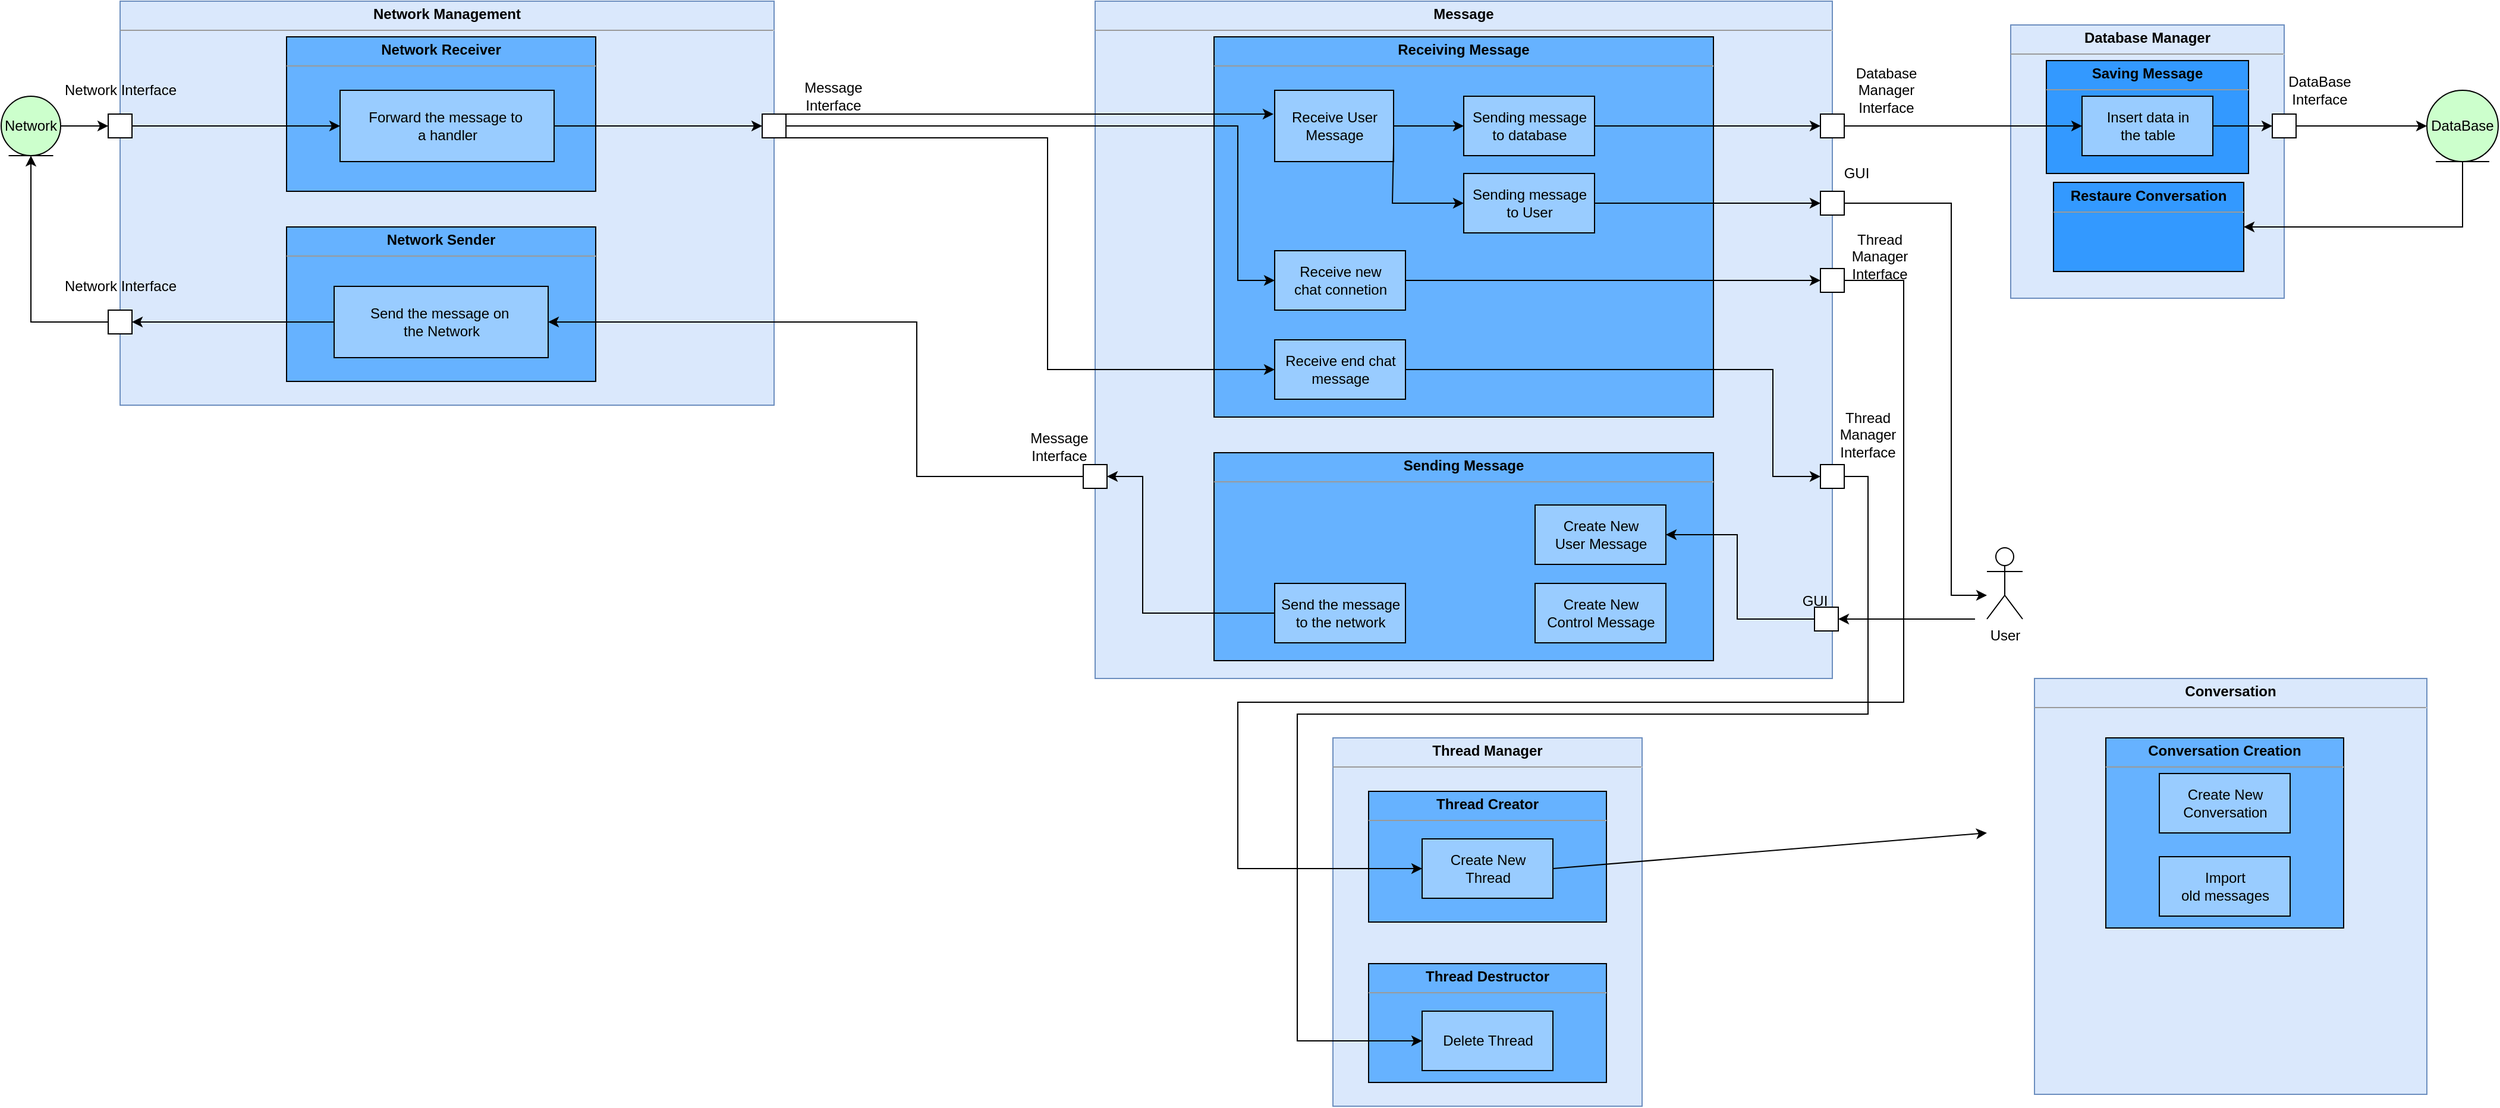 <mxfile version="20.5.3" type="github">
  <diagram id="I6XM2j5greqEby50LAjm" name="Page-1">
    <mxGraphModel dx="1673" dy="867" grid="1" gridSize="10" guides="1" tooltips="1" connect="1" arrows="1" fold="1" page="1" pageScale="1" pageWidth="827" pageHeight="1169" math="0" shadow="0">
      <root>
        <mxCell id="0" />
        <mxCell id="1" parent="0" />
        <mxCell id="x5k6ogktIe7jjmOTtnob-1" value="&lt;p style=&quot;margin:0px;margin-top:4px;text-align:center;&quot;&gt;&lt;b&gt;Message&lt;/b&gt;&lt;/p&gt;&lt;hr size=&quot;1&quot;&gt;&lt;div style=&quot;height:2px;&quot;&gt;&lt;/div&gt;" style="verticalAlign=top;align=left;overflow=fill;fontSize=12;fontFamily=Helvetica;html=1;fillColor=#dae8fc;strokeColor=#6c8ebf;" parent="1" vertex="1">
          <mxGeometry x="990" y="110" width="620" height="570" as="geometry" />
        </mxCell>
        <mxCell id="1-j21piD-MwdcyqxMTBC-3" value="&lt;p style=&quot;margin:0px;margin-top:4px;text-align:center;&quot;&gt;&lt;b&gt;Network Management&lt;/b&gt;&lt;/p&gt;&lt;hr size=&quot;1&quot;&gt;&lt;div style=&quot;height:2px;&quot;&gt;&lt;/div&gt;" style="verticalAlign=top;align=left;overflow=fill;fontSize=12;fontFamily=Helvetica;html=1;fillColor=#dae8fc;strokeColor=#6c8ebf;" parent="1" vertex="1">
          <mxGeometry x="170" y="110" width="550" height="340" as="geometry" />
        </mxCell>
        <mxCell id="1-j21piD-MwdcyqxMTBC-4" value="" style="rounded=0;whiteSpace=wrap;html=1;" parent="1" vertex="1">
          <mxGeometry x="160" y="205" width="20" height="20" as="geometry" />
        </mxCell>
        <mxCell id="1-j21piD-MwdcyqxMTBC-5" value="Network" style="ellipse;shape=umlEntity;whiteSpace=wrap;html=1;fillColor=#CCFFCC;" parent="1" vertex="1">
          <mxGeometry x="70" y="190" width="50" height="50" as="geometry" />
        </mxCell>
        <mxCell id="1-j21piD-MwdcyqxMTBC-6" value="" style="endArrow=classic;html=1;rounded=0;exitX=1;exitY=0.5;exitDx=0;exitDy=0;entryX=0;entryY=0.5;entryDx=0;entryDy=0;" parent="1" source="1-j21piD-MwdcyqxMTBC-5" target="1-j21piD-MwdcyqxMTBC-4" edge="1">
          <mxGeometry width="50" height="50" relative="1" as="geometry">
            <mxPoint x="390" y="340" as="sourcePoint" />
            <mxPoint x="440" y="290" as="targetPoint" />
          </mxGeometry>
        </mxCell>
        <mxCell id="1-j21piD-MwdcyqxMTBC-7" value="Network Interface" style="text;html=1;align=center;verticalAlign=middle;resizable=0;points=[];autosize=1;strokeColor=none;fillColor=none;" parent="1" vertex="1">
          <mxGeometry x="110" y="170" width="120" height="30" as="geometry" />
        </mxCell>
        <mxCell id="1-j21piD-MwdcyqxMTBC-10" value="&lt;p style=&quot;margin:0px;margin-top:4px;text-align:center;&quot;&gt;&lt;b&gt;Network Receiver&lt;/b&gt;&lt;/p&gt;&lt;hr size=&quot;1&quot;&gt;&lt;div style=&quot;height:2px;&quot;&gt;&lt;/div&gt;" style="verticalAlign=top;align=left;overflow=fill;fontSize=12;fontFamily=Helvetica;html=1;fillColor=#66B2FF;" parent="1" vertex="1">
          <mxGeometry x="310" y="140" width="260" height="130" as="geometry" />
        </mxCell>
        <mxCell id="1-j21piD-MwdcyqxMTBC-12" value="Forward the message to&amp;nbsp;&lt;br&gt;a handler" style="html=1;fillColor=#99CCFF;" parent="1" vertex="1">
          <mxGeometry x="355" y="185" width="180" height="60" as="geometry" />
        </mxCell>
        <mxCell id="1-j21piD-MwdcyqxMTBC-15" value="" style="endArrow=classic;html=1;rounded=0;exitX=1;exitY=0.5;exitDx=0;exitDy=0;entryX=0;entryY=0.5;entryDx=0;entryDy=0;" parent="1" source="1-j21piD-MwdcyqxMTBC-4" target="1-j21piD-MwdcyqxMTBC-12" edge="1">
          <mxGeometry width="50" height="50" relative="1" as="geometry">
            <mxPoint x="320" y="215" as="sourcePoint" />
            <mxPoint x="440" y="280" as="targetPoint" />
          </mxGeometry>
        </mxCell>
        <mxCell id="1-j21piD-MwdcyqxMTBC-19" value="" style="whiteSpace=wrap;html=1;aspect=fixed;" parent="1" vertex="1">
          <mxGeometry x="710" y="205" width="20" height="20" as="geometry" />
        </mxCell>
        <mxCell id="1-j21piD-MwdcyqxMTBC-20" value="" style="endArrow=classic;html=1;rounded=0;entryX=0;entryY=0.5;entryDx=0;entryDy=0;exitX=1;exitY=0.5;exitDx=0;exitDy=0;" parent="1" source="1-j21piD-MwdcyqxMTBC-12" target="1-j21piD-MwdcyqxMTBC-19" edge="1">
          <mxGeometry width="50" height="50" relative="1" as="geometry">
            <mxPoint x="580" y="215" as="sourcePoint" />
            <mxPoint x="440" y="280" as="targetPoint" />
          </mxGeometry>
        </mxCell>
        <mxCell id="1-j21piD-MwdcyqxMTBC-21" value="Message Interface" style="text;html=1;strokeColor=none;fillColor=none;align=center;verticalAlign=middle;whiteSpace=wrap;rounded=0;" parent="1" vertex="1">
          <mxGeometry x="740" y="175" width="60" height="30" as="geometry" />
        </mxCell>
        <mxCell id="1-j21piD-MwdcyqxMTBC-24" value="&lt;p style=&quot;margin:0px;margin-top:4px;text-align:center;&quot;&gt;&lt;b&gt;Network Sender&lt;/b&gt;&lt;/p&gt;&lt;hr size=&quot;1&quot;&gt;&lt;div style=&quot;height:2px;&quot;&gt;&lt;/div&gt;" style="verticalAlign=top;align=left;overflow=fill;fontSize=12;fontFamily=Helvetica;html=1;fillColor=#66B2FF;" parent="1" vertex="1">
          <mxGeometry x="310" y="300" width="260" height="130" as="geometry" />
        </mxCell>
        <mxCell id="1-j21piD-MwdcyqxMTBC-27" value="" style="rounded=0;whiteSpace=wrap;html=1;" parent="1" vertex="1">
          <mxGeometry x="160" y="370" width="20" height="20" as="geometry" />
        </mxCell>
        <mxCell id="1-j21piD-MwdcyqxMTBC-28" value="Send the message on&amp;nbsp;&lt;br&gt;the Network" style="html=1;fillColor=#99CCFF;" parent="1" vertex="1">
          <mxGeometry x="350" y="350" width="180" height="60" as="geometry" />
        </mxCell>
        <mxCell id="1-j21piD-MwdcyqxMTBC-33" value="Network Interface" style="text;html=1;align=center;verticalAlign=middle;resizable=0;points=[];autosize=1;strokeColor=none;fillColor=none;" parent="1" vertex="1">
          <mxGeometry x="110" y="335" width="120" height="30" as="geometry" />
        </mxCell>
        <mxCell id="x5k6ogktIe7jjmOTtnob-2" value="&lt;p style=&quot;margin:0px;margin-top:4px;text-align:center;&quot;&gt;&lt;b&gt;Sending Message&lt;/b&gt;&lt;br&gt;&lt;/p&gt;&lt;hr size=&quot;1&quot;&gt;&lt;div style=&quot;height:2px;&quot;&gt;&lt;/div&gt;" style="verticalAlign=top;align=left;overflow=fill;fontSize=12;fontFamily=Helvetica;html=1;fillColor=#66B2FF;" parent="1" vertex="1">
          <mxGeometry x="1090" y="490" width="420" height="175" as="geometry" />
        </mxCell>
        <mxCell id="x5k6ogktIe7jjmOTtnob-3" value="" style="whiteSpace=wrap;html=1;aspect=fixed;" parent="1" vertex="1">
          <mxGeometry x="980" y="500" width="20" height="20" as="geometry" />
        </mxCell>
        <mxCell id="x5k6ogktIe7jjmOTtnob-4" value="&lt;p style=&quot;margin:0px;margin-top:4px;text-align:center;&quot;&gt;&lt;b&gt;Receiving Message&lt;/b&gt;&lt;br&gt;&lt;/p&gt;&lt;hr size=&quot;1&quot;&gt;&lt;div style=&quot;height:2px;&quot;&gt;&lt;/div&gt;" style="verticalAlign=top;align=left;overflow=fill;fontSize=12;fontFamily=Helvetica;html=1;fillColor=#66B2FF;" parent="1" vertex="1">
          <mxGeometry x="1090" y="140" width="420" height="320" as="geometry" />
        </mxCell>
        <mxCell id="x5k6ogktIe7jjmOTtnob-6" value="" style="whiteSpace=wrap;html=1;aspect=fixed;" parent="1" vertex="1">
          <mxGeometry x="1600" y="205" width="20" height="20" as="geometry" />
        </mxCell>
        <mxCell id="x5k6ogktIe7jjmOTtnob-8" value="&lt;p style=&quot;margin:0px;margin-top:4px;text-align:center;&quot;&gt;&lt;b&gt;Database Manager&lt;br&gt;&lt;/b&gt;&lt;/p&gt;&lt;hr size=&quot;1&quot;&gt;&lt;div style=&quot;height:2px;&quot;&gt;&lt;/div&gt;" style="verticalAlign=top;align=left;overflow=fill;fontSize=12;fontFamily=Helvetica;html=1;fillColor=#dae8fc;strokeColor=#6c8ebf;" parent="1" vertex="1">
          <mxGeometry x="1760" y="130" width="230" height="230" as="geometry" />
        </mxCell>
        <mxCell id="H-hbhCYi5M6MQTkAYYM1-2" value="&lt;p style=&quot;margin:0px;margin-top:4px;text-align:center;&quot;&gt;&lt;b&gt;Saving Message&lt;/b&gt;&lt;/p&gt;&lt;hr size=&quot;1&quot;&gt;&lt;div style=&quot;height:2px;&quot;&gt;&lt;/div&gt;" style="verticalAlign=top;align=left;overflow=fill;fontSize=12;fontFamily=Helvetica;html=1;fillColor=#3399FF;" vertex="1" parent="1">
          <mxGeometry x="1790" y="160" width="170" height="95" as="geometry" />
        </mxCell>
        <mxCell id="H-hbhCYi5M6MQTkAYYM1-3" value="" style="endArrow=classic;html=1;rounded=0;entryX=0;entryY=0.5;entryDx=0;entryDy=0;exitX=1;exitY=0.5;exitDx=0;exitDy=0;" edge="1" parent="1" source="x5k6ogktIe7jjmOTtnob-6" target="H-hbhCYi5M6MQTkAYYM1-78">
          <mxGeometry width="50" height="50" relative="1" as="geometry">
            <mxPoint x="1590" y="230" as="sourcePoint" />
            <mxPoint x="1750" y="215" as="targetPoint" />
          </mxGeometry>
        </mxCell>
        <mxCell id="H-hbhCYi5M6MQTkAYYM1-5" value="User" style="shape=umlActor;verticalLabelPosition=bottom;verticalAlign=top;html=1;" vertex="1" parent="1">
          <mxGeometry x="1740" y="570" width="30" height="60" as="geometry" />
        </mxCell>
        <mxCell id="H-hbhCYi5M6MQTkAYYM1-6" value="" style="endArrow=classic;html=1;rounded=0;exitX=1;exitY=0.5;exitDx=0;exitDy=0;startArrow=none;" edge="1" parent="1" source="H-hbhCYi5M6MQTkAYYM1-7">
          <mxGeometry width="50" height="50" relative="1" as="geometry">
            <mxPoint x="1271" y="245" as="sourcePoint" />
            <mxPoint x="1740" y="610" as="targetPoint" />
            <Array as="points">
              <mxPoint x="1710" y="280" />
              <mxPoint x="1710" y="610" />
            </Array>
          </mxGeometry>
        </mxCell>
        <mxCell id="H-hbhCYi5M6MQTkAYYM1-9" value="GUI" style="text;html=1;align=center;verticalAlign=middle;resizable=0;points=[];autosize=1;strokeColor=none;fillColor=none;" vertex="1" parent="1">
          <mxGeometry x="1610" y="240" width="40" height="30" as="geometry" />
        </mxCell>
        <mxCell id="H-hbhCYi5M6MQTkAYYM1-10" value="" style="whiteSpace=wrap;html=1;aspect=fixed;" vertex="1" parent="1">
          <mxGeometry x="1600" y="335" width="20" height="20" as="geometry" />
        </mxCell>
        <mxCell id="H-hbhCYi5M6MQTkAYYM1-7" value="" style="whiteSpace=wrap;html=1;aspect=fixed;" vertex="1" parent="1">
          <mxGeometry x="1600" y="270" width="20" height="20" as="geometry" />
        </mxCell>
        <mxCell id="H-hbhCYi5M6MQTkAYYM1-13" value="" style="whiteSpace=wrap;html=1;aspect=fixed;" vertex="1" parent="1">
          <mxGeometry x="1595" y="620" width="20" height="20" as="geometry" />
        </mxCell>
        <mxCell id="H-hbhCYi5M6MQTkAYYM1-15" value="&lt;p style=&quot;margin:0px;margin-top:4px;text-align:center;&quot;&gt;&lt;b&gt;Thread Manager&lt;/b&gt;&lt;/p&gt;&lt;hr size=&quot;1&quot;&gt;&lt;div style=&quot;height:2px;&quot;&gt;&lt;/div&gt;" style="verticalAlign=top;align=left;overflow=fill;fontSize=12;fontFamily=Helvetica;html=1;fillColor=#dae8fc;strokeColor=#6c8ebf;" vertex="1" parent="1">
          <mxGeometry x="1190" y="730" width="260" height="310" as="geometry" />
        </mxCell>
        <mxCell id="H-hbhCYi5M6MQTkAYYM1-19" value="&lt;div&gt;Receive User &lt;br&gt;&lt;/div&gt;&lt;div&gt;Message&lt;/div&gt;" style="html=1;fillColor=#99CCFF;" vertex="1" parent="1">
          <mxGeometry x="1141" y="185" width="100" height="60" as="geometry" />
        </mxCell>
        <mxCell id="H-hbhCYi5M6MQTkAYYM1-21" value="&lt;div&gt;Sending message&lt;/div&gt;&lt;div&gt;to database&lt;br&gt;&lt;/div&gt;" style="html=1;fillColor=#99CCFF;" vertex="1" parent="1">
          <mxGeometry x="1300" y="190" width="110" height="50" as="geometry" />
        </mxCell>
        <mxCell id="H-hbhCYi5M6MQTkAYYM1-22" value="" style="endArrow=classic;html=1;rounded=0;exitX=1;exitY=0.5;exitDx=0;exitDy=0;entryX=0;entryY=0.5;entryDx=0;entryDy=0;" edge="1" parent="1" source="H-hbhCYi5M6MQTkAYYM1-19" target="H-hbhCYi5M6MQTkAYYM1-21">
          <mxGeometry width="50" height="50" relative="1" as="geometry">
            <mxPoint x="1220" y="440" as="sourcePoint" />
            <mxPoint x="1270" y="390" as="targetPoint" />
          </mxGeometry>
        </mxCell>
        <mxCell id="H-hbhCYi5M6MQTkAYYM1-23" value="&lt;div&gt;Sending message&lt;/div&gt;&lt;div&gt;to User&lt;br&gt;&lt;/div&gt;" style="html=1;fillColor=#99CCFF;" vertex="1" parent="1">
          <mxGeometry x="1300" y="255" width="110" height="50" as="geometry" />
        </mxCell>
        <mxCell id="H-hbhCYi5M6MQTkAYYM1-24" value="" style="endArrow=classic;html=1;rounded=0;exitX=1;exitY=0.75;exitDx=0;exitDy=0;entryX=0;entryY=0.5;entryDx=0;entryDy=0;" edge="1" parent="1" source="H-hbhCYi5M6MQTkAYYM1-19" target="H-hbhCYi5M6MQTkAYYM1-23">
          <mxGeometry width="50" height="50" relative="1" as="geometry">
            <mxPoint x="1220" y="440" as="sourcePoint" />
            <mxPoint x="1270" y="390" as="targetPoint" />
            <Array as="points">
              <mxPoint x="1240" y="280" />
            </Array>
          </mxGeometry>
        </mxCell>
        <mxCell id="H-hbhCYi5M6MQTkAYYM1-25" value="" style="endArrow=classic;html=1;rounded=0;exitX=1;exitY=0.5;exitDx=0;exitDy=0;entryX=0;entryY=0.5;entryDx=0;entryDy=0;" edge="1" parent="1" source="H-hbhCYi5M6MQTkAYYM1-21" target="x5k6ogktIe7jjmOTtnob-6">
          <mxGeometry width="50" height="50" relative="1" as="geometry">
            <mxPoint x="1220" y="440" as="sourcePoint" />
            <mxPoint x="1270" y="390" as="targetPoint" />
          </mxGeometry>
        </mxCell>
        <mxCell id="H-hbhCYi5M6MQTkAYYM1-26" value="&lt;div&gt;Database&lt;/div&gt;&lt;div&gt;Manager&lt;/div&gt;&lt;div&gt;Interface&lt;br&gt;&lt;/div&gt;" style="text;html=1;align=center;verticalAlign=middle;resizable=0;points=[];autosize=1;strokeColor=none;fillColor=none;" vertex="1" parent="1">
          <mxGeometry x="1620" y="155" width="70" height="60" as="geometry" />
        </mxCell>
        <mxCell id="H-hbhCYi5M6MQTkAYYM1-33" value="" style="endArrow=classic;html=1;rounded=0;exitX=1;exitY=0.5;exitDx=0;exitDy=0;entryX=0;entryY=0.5;entryDx=0;entryDy=0;" edge="1" parent="1" source="H-hbhCYi5M6MQTkAYYM1-23" target="H-hbhCYi5M6MQTkAYYM1-7">
          <mxGeometry width="50" height="50" relative="1" as="geometry">
            <mxPoint x="1220" y="500" as="sourcePoint" />
            <mxPoint x="1270" y="450" as="targetPoint" />
          </mxGeometry>
        </mxCell>
        <mxCell id="H-hbhCYi5M6MQTkAYYM1-36" value="&lt;div&gt;Receive new&lt;/div&gt;&lt;div&gt;chat connetion&lt;br&gt;&lt;/div&gt;" style="html=1;fillColor=#99CCFF;" vertex="1" parent="1">
          <mxGeometry x="1141" y="320" width="110" height="50" as="geometry" />
        </mxCell>
        <mxCell id="H-hbhCYi5M6MQTkAYYM1-40" value="" style="endArrow=classic;html=1;rounded=0;exitX=1;exitY=0.5;exitDx=0;exitDy=0;entryX=0;entryY=0.5;entryDx=0;entryDy=0;" edge="1" parent="1" source="1-j21piD-MwdcyqxMTBC-19" target="H-hbhCYi5M6MQTkAYYM1-36">
          <mxGeometry width="50" height="50" relative="1" as="geometry">
            <mxPoint x="1100" y="215" as="sourcePoint" />
            <mxPoint x="1120" y="480" as="targetPoint" />
            <Array as="points">
              <mxPoint x="1110" y="215" />
              <mxPoint x="1110" y="345" />
            </Array>
          </mxGeometry>
        </mxCell>
        <mxCell id="H-hbhCYi5M6MQTkAYYM1-43" value="&lt;p style=&quot;margin:0px;margin-top:4px;text-align:center;&quot;&gt;&lt;b&gt;Thread Creator&lt;/b&gt;&lt;br&gt;&lt;/p&gt;&lt;hr size=&quot;1&quot;&gt;&lt;div style=&quot;height:2px;&quot;&gt;&lt;/div&gt;" style="verticalAlign=top;align=left;overflow=fill;fontSize=12;fontFamily=Helvetica;html=1;fillColor=#66B2FF;" vertex="1" parent="1">
          <mxGeometry x="1220" y="775" width="200" height="110" as="geometry" />
        </mxCell>
        <mxCell id="H-hbhCYi5M6MQTkAYYM1-18" value="&lt;div&gt;Create New &lt;br&gt;&lt;/div&gt;&lt;div&gt;Thread&lt;br&gt;&lt;/div&gt;" style="html=1;fillColor=#99CCFF;gradientColor=none;" vertex="1" parent="1">
          <mxGeometry x="1265" y="815" width="110" height="50" as="geometry" />
        </mxCell>
        <mxCell id="H-hbhCYi5M6MQTkAYYM1-52" value="" style="endArrow=classic;html=1;rounded=0;exitX=1;exitY=0.5;exitDx=0;exitDy=0;entryX=0;entryY=0.5;entryDx=0;entryDy=0;" edge="1" parent="1" source="H-hbhCYi5M6MQTkAYYM1-36" target="H-hbhCYi5M6MQTkAYYM1-10">
          <mxGeometry width="50" height="50" relative="1" as="geometry">
            <mxPoint x="1410" y="530" as="sourcePoint" />
            <mxPoint x="1460" y="480" as="targetPoint" />
          </mxGeometry>
        </mxCell>
        <mxCell id="H-hbhCYi5M6MQTkAYYM1-53" value="&lt;div&gt;Thread&lt;/div&gt;&lt;div&gt;Manager&lt;/div&gt;&lt;div&gt;Interface&lt;br&gt;&lt;/div&gt;" style="text;html=1;strokeColor=none;fillColor=none;align=center;verticalAlign=middle;whiteSpace=wrap;rounded=0;" vertex="1" parent="1">
          <mxGeometry x="1610" y="460" width="60" height="30" as="geometry" />
        </mxCell>
        <mxCell id="H-hbhCYi5M6MQTkAYYM1-59" value="" style="endArrow=classic;html=1;rounded=0;entryX=1;entryY=0.5;entryDx=0;entryDy=0;" edge="1" parent="1" target="H-hbhCYi5M6MQTkAYYM1-13">
          <mxGeometry width="50" height="50" relative="1" as="geometry">
            <mxPoint x="1730" y="630" as="sourcePoint" />
            <mxPoint x="1420" y="420" as="targetPoint" />
            <Array as="points">
              <mxPoint x="1690" y="630" />
            </Array>
          </mxGeometry>
        </mxCell>
        <mxCell id="H-hbhCYi5M6MQTkAYYM1-60" value="&lt;div&gt;Create New&lt;/div&gt;&lt;div&gt;User Message&lt;br&gt;&lt;/div&gt;" style="html=1;fillColor=#99CCFF;" vertex="1" parent="1">
          <mxGeometry x="1360" y="534" width="110" height="50" as="geometry" />
        </mxCell>
        <mxCell id="H-hbhCYi5M6MQTkAYYM1-61" value="&lt;div&gt;Create New&lt;/div&gt;&lt;div&gt;Control Message&lt;br&gt;&lt;/div&gt;" style="html=1;fillColor=#99CCFF;" vertex="1" parent="1">
          <mxGeometry x="1360" y="600" width="110" height="50" as="geometry" />
        </mxCell>
        <mxCell id="H-hbhCYi5M6MQTkAYYM1-63" value="&lt;div&gt;Send the message&lt;/div&gt;&lt;div&gt;to the network&lt;br&gt;&lt;/div&gt;" style="html=1;fillColor=#99CCFF;" vertex="1" parent="1">
          <mxGeometry x="1141" y="600" width="110" height="50" as="geometry" />
        </mxCell>
        <mxCell id="H-hbhCYi5M6MQTkAYYM1-67" value="" style="endArrow=classic;html=1;rounded=0;exitX=0;exitY=0.5;exitDx=0;exitDy=0;entryX=1;entryY=0.5;entryDx=0;entryDy=0;" edge="1" parent="1" source="H-hbhCYi5M6MQTkAYYM1-63" target="x5k6ogktIe7jjmOTtnob-3">
          <mxGeometry width="50" height="50" relative="1" as="geometry">
            <mxPoint x="1370" y="380" as="sourcePoint" />
            <mxPoint x="1420" y="330" as="targetPoint" />
            <Array as="points">
              <mxPoint x="1030" y="625" />
              <mxPoint x="1030" y="510" />
            </Array>
          </mxGeometry>
        </mxCell>
        <mxCell id="H-hbhCYi5M6MQTkAYYM1-68" value="" style="endArrow=classic;html=1;rounded=0;exitX=0;exitY=0.5;exitDx=0;exitDy=0;entryX=1;entryY=0.5;entryDx=0;entryDy=0;" edge="1" parent="1" source="x5k6ogktIe7jjmOTtnob-3" target="1-j21piD-MwdcyqxMTBC-28">
          <mxGeometry width="50" height="50" relative="1" as="geometry">
            <mxPoint x="670" y="380" as="sourcePoint" />
            <mxPoint x="730" y="380" as="targetPoint" />
            <Array as="points">
              <mxPoint x="840" y="510" />
              <mxPoint x="840" y="380" />
            </Array>
          </mxGeometry>
        </mxCell>
        <mxCell id="H-hbhCYi5M6MQTkAYYM1-69" value="Message Interface" style="text;html=1;strokeColor=none;fillColor=none;align=center;verticalAlign=middle;whiteSpace=wrap;rounded=0;" vertex="1" parent="1">
          <mxGeometry x="930" y="470" width="60" height="30" as="geometry" />
        </mxCell>
        <mxCell id="H-hbhCYi5M6MQTkAYYM1-72" value="" style="endArrow=classic;html=1;rounded=0;exitX=0;exitY=0.5;exitDx=0;exitDy=0;entryX=1;entryY=0.5;entryDx=0;entryDy=0;" edge="1" parent="1" source="1-j21piD-MwdcyqxMTBC-28" target="1-j21piD-MwdcyqxMTBC-27">
          <mxGeometry width="50" height="50" relative="1" as="geometry">
            <mxPoint x="670" y="380" as="sourcePoint" />
            <mxPoint x="720" y="330" as="targetPoint" />
          </mxGeometry>
        </mxCell>
        <mxCell id="H-hbhCYi5M6MQTkAYYM1-73" value="" style="endArrow=classic;html=1;rounded=0;exitX=0;exitY=0.5;exitDx=0;exitDy=0;entryX=0.5;entryY=1;entryDx=0;entryDy=0;" edge="1" parent="1" source="1-j21piD-MwdcyqxMTBC-27" target="1-j21piD-MwdcyqxMTBC-5">
          <mxGeometry width="50" height="50" relative="1" as="geometry">
            <mxPoint x="670" y="380" as="sourcePoint" />
            <mxPoint x="120" y="380" as="targetPoint" />
            <Array as="points">
              <mxPoint x="95" y="380" />
            </Array>
          </mxGeometry>
        </mxCell>
        <mxCell id="H-hbhCYi5M6MQTkAYYM1-75" value="GUI" style="text;html=1;align=center;verticalAlign=middle;resizable=0;points=[];autosize=1;strokeColor=none;fillColor=none;rotation=0;" vertex="1" parent="1">
          <mxGeometry x="1575" y="600" width="40" height="30" as="geometry" />
        </mxCell>
        <mxCell id="H-hbhCYi5M6MQTkAYYM1-77" value="DataBase" style="ellipse;shape=umlEntity;whiteSpace=wrap;html=1;fillColor=#CCFFCC;" vertex="1" parent="1">
          <mxGeometry x="2110" y="185" width="60" height="60" as="geometry" />
        </mxCell>
        <mxCell id="H-hbhCYi5M6MQTkAYYM1-78" value="&lt;div&gt;Insert data in&lt;/div&gt;&lt;div&gt;the table&lt;br&gt;&lt;/div&gt;" style="html=1;fillColor=#99CCFF;" vertex="1" parent="1">
          <mxGeometry x="1820" y="190" width="110" height="50" as="geometry" />
        </mxCell>
        <mxCell id="H-hbhCYi5M6MQTkAYYM1-80" value="" style="endArrow=classic;html=1;rounded=0;exitX=1;exitY=0.5;exitDx=0;exitDy=0;entryX=0;entryY=0.5;entryDx=0;entryDy=0;" edge="1" parent="1" source="H-hbhCYi5M6MQTkAYYM1-78" target="H-hbhCYi5M6MQTkAYYM1-81">
          <mxGeometry width="50" height="50" relative="1" as="geometry">
            <mxPoint x="2080" y="440" as="sourcePoint" />
            <mxPoint x="2130" y="390" as="targetPoint" />
          </mxGeometry>
        </mxCell>
        <mxCell id="H-hbhCYi5M6MQTkAYYM1-81" value="" style="whiteSpace=wrap;html=1;aspect=fixed;" vertex="1" parent="1">
          <mxGeometry x="1980" y="205" width="20" height="20" as="geometry" />
        </mxCell>
        <mxCell id="H-hbhCYi5M6MQTkAYYM1-82" value="" style="endArrow=classic;html=1;rounded=0;exitX=1;exitY=0.5;exitDx=0;exitDy=0;entryX=0;entryY=0.5;entryDx=0;entryDy=0;" edge="1" parent="1" source="H-hbhCYi5M6MQTkAYYM1-81" target="H-hbhCYi5M6MQTkAYYM1-77">
          <mxGeometry width="50" height="50" relative="1" as="geometry">
            <mxPoint x="2080" y="440" as="sourcePoint" />
            <mxPoint x="2130" y="390" as="targetPoint" />
          </mxGeometry>
        </mxCell>
        <mxCell id="H-hbhCYi5M6MQTkAYYM1-83" value="DataBase Interface" style="text;html=1;strokeColor=none;fillColor=none;align=center;verticalAlign=middle;whiteSpace=wrap;rounded=0;" vertex="1" parent="1">
          <mxGeometry x="1990" y="170" width="60" height="30" as="geometry" />
        </mxCell>
        <mxCell id="H-hbhCYi5M6MQTkAYYM1-12" value="" style="endArrow=classic;html=1;rounded=0;exitX=1;exitY=0.5;exitDx=0;exitDy=0;entryX=0;entryY=0.5;entryDx=0;entryDy=0;" edge="1" parent="1" source="H-hbhCYi5M6MQTkAYYM1-10" target="H-hbhCYi5M6MQTkAYYM1-18">
          <mxGeometry width="50" height="50" relative="1" as="geometry">
            <mxPoint x="2000" y="610" as="sourcePoint" />
            <mxPoint x="1430.0" y="840" as="targetPoint" />
            <Array as="points">
              <mxPoint x="1670" y="345" />
              <mxPoint x="1670" y="700" />
              <mxPoint x="1110" y="700" />
              <mxPoint x="1110" y="840" />
            </Array>
          </mxGeometry>
        </mxCell>
        <mxCell id="1-j21piD-MwdcyqxMTBC-23" value="" style="endArrow=classic;html=1;rounded=0;exitX=1;exitY=0;exitDx=0;exitDy=0;" parent="1" source="1-j21piD-MwdcyqxMTBC-19" edge="1">
          <mxGeometry width="50" height="50" relative="1" as="geometry">
            <mxPoint x="390" y="330" as="sourcePoint" />
            <mxPoint x="1140" y="205" as="targetPoint" />
          </mxGeometry>
        </mxCell>
        <mxCell id="H-hbhCYi5M6MQTkAYYM1-91" value="&lt;div&gt;Receive end chat&lt;/div&gt;&lt;div&gt;message&lt;br&gt;&lt;/div&gt;" style="html=1;fillColor=#99CCFF;" vertex="1" parent="1">
          <mxGeometry x="1141" y="395" width="110" height="50" as="geometry" />
        </mxCell>
        <mxCell id="H-hbhCYi5M6MQTkAYYM1-92" value="" style="endArrow=classic;html=1;rounded=0;exitX=1;exitY=1;exitDx=0;exitDy=0;entryX=0;entryY=0.5;entryDx=0;entryDy=0;" edge="1" parent="1" source="1-j21piD-MwdcyqxMTBC-19" target="H-hbhCYi5M6MQTkAYYM1-91">
          <mxGeometry width="50" height="50" relative="1" as="geometry">
            <mxPoint x="1270" y="520" as="sourcePoint" />
            <mxPoint x="1320" y="470" as="targetPoint" />
            <Array as="points">
              <mxPoint x="950" y="225" />
              <mxPoint x="950" y="420" />
            </Array>
          </mxGeometry>
        </mxCell>
        <mxCell id="H-hbhCYi5M6MQTkAYYM1-93" value="&lt;p style=&quot;margin:0px;margin-top:4px;text-align:center;&quot;&gt;&lt;b&gt;Thread Destructor&lt;br&gt;&lt;/b&gt;&lt;/p&gt;&lt;hr size=&quot;1&quot;&gt;&lt;div style=&quot;height:2px;&quot;&gt;&lt;/div&gt;" style="verticalAlign=top;align=left;overflow=fill;fontSize=12;fontFamily=Helvetica;html=1;fillColor=#66B2FF;gradientColor=none;" vertex="1" parent="1">
          <mxGeometry x="1220" y="920" width="200" height="100" as="geometry" />
        </mxCell>
        <mxCell id="H-hbhCYi5M6MQTkAYYM1-90" value="Delete Thread" style="html=1;fillColor=#99CCFF;gradientColor=none;" vertex="1" parent="1">
          <mxGeometry x="1265" y="960" width="110" height="50" as="geometry" />
        </mxCell>
        <mxCell id="H-hbhCYi5M6MQTkAYYM1-96" value="" style="endArrow=classic;html=1;rounded=0;exitX=0;exitY=0.5;exitDx=0;exitDy=0;entryX=1;entryY=0.5;entryDx=0;entryDy=0;" edge="1" parent="1" source="H-hbhCYi5M6MQTkAYYM1-13" target="H-hbhCYi5M6MQTkAYYM1-60">
          <mxGeometry width="50" height="50" relative="1" as="geometry">
            <mxPoint x="1270" y="530" as="sourcePoint" />
            <mxPoint x="1320" y="480" as="targetPoint" />
            <Array as="points">
              <mxPoint x="1530" y="630" />
              <mxPoint x="1530" y="559" />
            </Array>
          </mxGeometry>
        </mxCell>
        <mxCell id="H-hbhCYi5M6MQTkAYYM1-97" value="" style="whiteSpace=wrap;html=1;aspect=fixed;" vertex="1" parent="1">
          <mxGeometry x="1600" y="500" width="20" height="20" as="geometry" />
        </mxCell>
        <mxCell id="H-hbhCYi5M6MQTkAYYM1-98" value="&lt;div&gt;Thread&lt;/div&gt;&lt;div&gt;Manager&lt;/div&gt;&lt;div&gt;Interface&lt;br&gt;&lt;/div&gt;" style="text;html=1;strokeColor=none;fillColor=none;align=center;verticalAlign=middle;whiteSpace=wrap;rounded=0;" vertex="1" parent="1">
          <mxGeometry x="1620" y="310" width="60" height="30" as="geometry" />
        </mxCell>
        <mxCell id="H-hbhCYi5M6MQTkAYYM1-99" value="" style="endArrow=classic;html=1;rounded=0;exitX=1;exitY=0.5;exitDx=0;exitDy=0;entryX=0;entryY=0.5;entryDx=0;entryDy=0;" edge="1" parent="1" source="H-hbhCYi5M6MQTkAYYM1-91" target="H-hbhCYi5M6MQTkAYYM1-97">
          <mxGeometry width="50" height="50" relative="1" as="geometry">
            <mxPoint x="1270" y="530" as="sourcePoint" />
            <mxPoint x="1320" y="480" as="targetPoint" />
            <Array as="points">
              <mxPoint x="1560" y="420" />
              <mxPoint x="1560" y="510" />
            </Array>
          </mxGeometry>
        </mxCell>
        <mxCell id="H-hbhCYi5M6MQTkAYYM1-101" value="" style="endArrow=classic;html=1;rounded=0;exitX=1;exitY=0.5;exitDx=0;exitDy=0;entryX=0;entryY=0.5;entryDx=0;entryDy=0;" edge="1" parent="1" source="H-hbhCYi5M6MQTkAYYM1-97" target="H-hbhCYi5M6MQTkAYYM1-90">
          <mxGeometry width="50" height="50" relative="1" as="geometry">
            <mxPoint x="1270" y="670" as="sourcePoint" />
            <mxPoint x="1320" y="620" as="targetPoint" />
            <Array as="points">
              <mxPoint x="1640" y="510" />
              <mxPoint x="1640" y="710" />
              <mxPoint x="1160" y="710" />
              <mxPoint x="1160" y="985" />
            </Array>
          </mxGeometry>
        </mxCell>
        <mxCell id="H-hbhCYi5M6MQTkAYYM1-102" value="&lt;p style=&quot;margin:0px;margin-top:4px;text-align:center;&quot;&gt;&lt;b&gt;Conversation&lt;/b&gt;&lt;/p&gt;&lt;hr size=&quot;1&quot;&gt;&lt;div style=&quot;height:2px;&quot;&gt;&lt;/div&gt;" style="verticalAlign=top;align=left;overflow=fill;fontSize=12;fontFamily=Helvetica;html=1;fillColor=#dae8fc;strokeColor=#6c8ebf;" vertex="1" parent="1">
          <mxGeometry x="1780" y="680" width="330" height="350" as="geometry" />
        </mxCell>
        <mxCell id="H-hbhCYi5M6MQTkAYYM1-103" value="&lt;p style=&quot;margin:0px;margin-top:4px;text-align:center;&quot;&gt;&lt;b&gt;Conversation Creation&lt;/b&gt;&lt;br&gt;&lt;/p&gt;&lt;hr size=&quot;1&quot;&gt;&lt;div style=&quot;height:2px;&quot;&gt;&lt;/div&gt;" style="verticalAlign=top;align=left;overflow=fill;fontSize=12;fontFamily=Helvetica;html=1;fillColor=#66B2FF;" vertex="1" parent="1">
          <mxGeometry x="1840" y="730" width="200" height="160" as="geometry" />
        </mxCell>
        <mxCell id="H-hbhCYi5M6MQTkAYYM1-104" value="&lt;p style=&quot;margin:0px;margin-top:4px;text-align:center;&quot;&gt;&lt;b&gt;Restaure Conversation&lt;br&gt;&lt;/b&gt;&lt;/p&gt;&lt;hr size=&quot;1&quot;&gt;&lt;div style=&quot;height:2px;&quot;&gt;&lt;/div&gt;" style="verticalAlign=top;align=left;overflow=fill;fontSize=12;fontFamily=Helvetica;html=1;fillColor=#3399FF;gradientColor=none;" vertex="1" parent="1">
          <mxGeometry x="1796" y="262.5" width="160" height="75" as="geometry" />
        </mxCell>
        <mxCell id="H-hbhCYi5M6MQTkAYYM1-105" value="" style="endArrow=classic;html=1;rounded=0;exitX=1;exitY=0.5;exitDx=0;exitDy=0;" edge="1" parent="1" source="H-hbhCYi5M6MQTkAYYM1-18">
          <mxGeometry width="50" height="50" relative="1" as="geometry">
            <mxPoint x="1510" y="620" as="sourcePoint" />
            <mxPoint x="1740" y="810" as="targetPoint" />
          </mxGeometry>
        </mxCell>
        <mxCell id="H-hbhCYi5M6MQTkAYYM1-106" value="" style="endArrow=classic;html=1;rounded=0;exitX=0.5;exitY=1;exitDx=0;exitDy=0;entryX=1;entryY=0.5;entryDx=0;entryDy=0;" edge="1" parent="1" source="H-hbhCYi5M6MQTkAYYM1-77" target="H-hbhCYi5M6MQTkAYYM1-104">
          <mxGeometry width="50" height="50" relative="1" as="geometry">
            <mxPoint x="1510" y="620" as="sourcePoint" />
            <mxPoint x="2090" y="390" as="targetPoint" />
            <Array as="points">
              <mxPoint x="2140" y="300" />
            </Array>
          </mxGeometry>
        </mxCell>
        <mxCell id="H-hbhCYi5M6MQTkAYYM1-107" value="&lt;div&gt;Create New &lt;br&gt;&lt;/div&gt;&lt;div&gt;Conversation&lt;br&gt;&lt;/div&gt;" style="html=1;fillColor=#99CCFF;gradientColor=none;" vertex="1" parent="1">
          <mxGeometry x="1885" y="760" width="110" height="50" as="geometry" />
        </mxCell>
        <mxCell id="H-hbhCYi5M6MQTkAYYM1-108" value="&lt;div&gt;Import&lt;/div&gt;&lt;div&gt;old messages&lt;br&gt;&lt;/div&gt;" style="html=1;fillColor=#99CCFF;gradientColor=none;" vertex="1" parent="1">
          <mxGeometry x="1885" y="830" width="110" height="50" as="geometry" />
        </mxCell>
      </root>
    </mxGraphModel>
  </diagram>
</mxfile>
